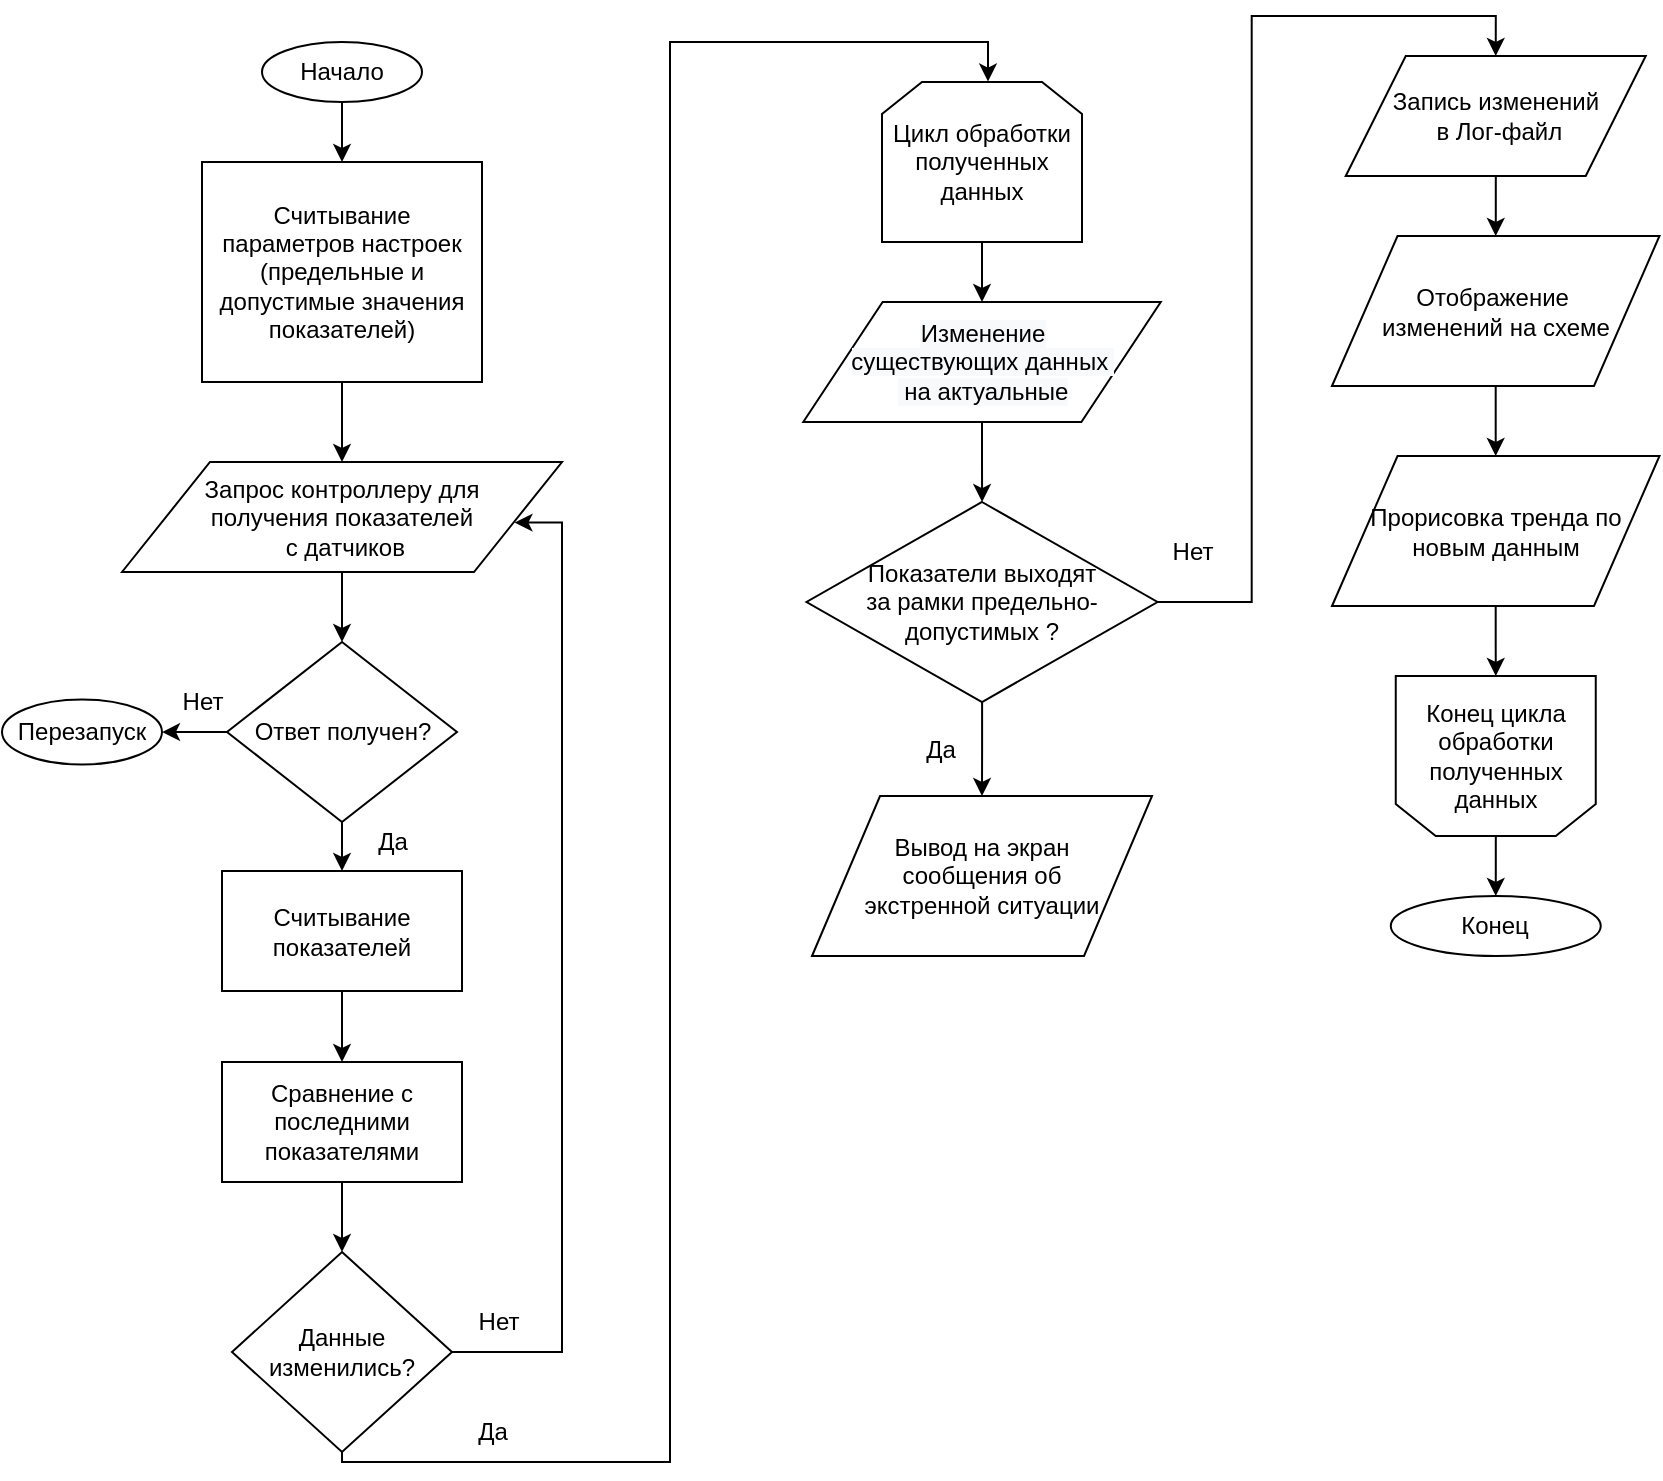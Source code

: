 <mxfile version="13.1.1" type="device"><diagram id="C5RBs43oDa-KdzZeNtuy" name="Page-1"><mxGraphModel dx="1730" dy="967" grid="0" gridSize="10" guides="1" tooltips="1" connect="1" arrows="1" fold="1" page="0" pageScale="1" pageWidth="827" pageHeight="1169" math="0" shadow="0"><root><mxCell id="WIyWlLk6GJQsqaUBKTNV-0"/><mxCell id="WIyWlLk6GJQsqaUBKTNV-1" parent="WIyWlLk6GJQsqaUBKTNV-0"/><mxCell id="VcNDqUswBRNrm4CvDN1k-18" value="" style="edgeStyle=orthogonalEdgeStyle;rounded=0;orthogonalLoop=1;jettySize=auto;html=1;" edge="1" parent="WIyWlLk6GJQsqaUBKTNV-1" source="VcNDqUswBRNrm4CvDN1k-0"><mxGeometry relative="1" as="geometry"><mxPoint x="220" y="320" as="targetPoint"/></mxGeometry></mxCell><mxCell id="VcNDqUswBRNrm4CvDN1k-0" value="Считывание параметров настроек (предельные и допустимые значения показателей)" style="rounded=0;whiteSpace=wrap;html=1;" vertex="1" parent="WIyWlLk6GJQsqaUBKTNV-1"><mxGeometry x="150" y="170" width="140" height="110" as="geometry"/></mxCell><mxCell id="VcNDqUswBRNrm4CvDN1k-19" value="" style="edgeStyle=orthogonalEdgeStyle;rounded=0;orthogonalLoop=1;jettySize=auto;html=1;exitX=0.5;exitY=1;exitDx=0;exitDy=0;" edge="1" parent="WIyWlLk6GJQsqaUBKTNV-1" source="VcNDqUswBRNrm4CvDN1k-42" target="VcNDqUswBRNrm4CvDN1k-10"><mxGeometry relative="1" as="geometry"><mxPoint x="220" y="370" as="sourcePoint"/></mxGeometry></mxCell><mxCell id="VcNDqUswBRNrm4CvDN1k-58" value="" style="edgeStyle=orthogonalEdgeStyle;rounded=0;orthogonalLoop=1;jettySize=auto;html=1;" edge="1" parent="WIyWlLk6GJQsqaUBKTNV-1" source="VcNDqUswBRNrm4CvDN1k-3" target="VcNDqUswBRNrm4CvDN1k-57"><mxGeometry relative="1" as="geometry"/></mxCell><mxCell id="VcNDqUswBRNrm4CvDN1k-3" value="Считывание показателей" style="rounded=0;whiteSpace=wrap;html=1;" vertex="1" parent="WIyWlLk6GJQsqaUBKTNV-1"><mxGeometry x="160" y="524.5" width="120" height="60" as="geometry"/></mxCell><mxCell id="VcNDqUswBRNrm4CvDN1k-6" style="edgeStyle=orthogonalEdgeStyle;rounded=0;orthogonalLoop=1;jettySize=auto;html=1;entryX=0.892;entryY=0.551;entryDx=0;entryDy=0;entryPerimeter=0;" edge="1" parent="WIyWlLk6GJQsqaUBKTNV-1" source="VcNDqUswBRNrm4CvDN1k-5" target="VcNDqUswBRNrm4CvDN1k-42"><mxGeometry relative="1" as="geometry"><mxPoint x="280" y="350" as="targetPoint"/><Array as="points"><mxPoint x="330" y="765"/><mxPoint x="330" y="350"/></Array></mxGeometry></mxCell><mxCell id="VcNDqUswBRNrm4CvDN1k-54" style="edgeStyle=orthogonalEdgeStyle;rounded=0;orthogonalLoop=1;jettySize=auto;html=1;entryX=0.532;entryY=-0.002;entryDx=0;entryDy=0;entryPerimeter=0;" edge="1" parent="WIyWlLk6GJQsqaUBKTNV-1" source="VcNDqUswBRNrm4CvDN1k-5" target="VcNDqUswBRNrm4CvDN1k-47"><mxGeometry relative="1" as="geometry"><Array as="points"><mxPoint x="220" y="820"/><mxPoint x="384" y="820"/><mxPoint x="384" y="110"/><mxPoint x="543" y="110"/><mxPoint x="543" y="130"/></Array></mxGeometry></mxCell><mxCell id="VcNDqUswBRNrm4CvDN1k-5" value="Данные изменились?" style="rhombus;whiteSpace=wrap;html=1;" vertex="1" parent="WIyWlLk6GJQsqaUBKTNV-1"><mxGeometry x="165" y="715" width="110" height="100" as="geometry"/></mxCell><mxCell id="VcNDqUswBRNrm4CvDN1k-7" value="Нет" style="text;html=1;align=center;verticalAlign=middle;resizable=0;points=[];autosize=1;" vertex="1" parent="WIyWlLk6GJQsqaUBKTNV-1"><mxGeometry x="277.5" y="740" width="40" height="20" as="geometry"/></mxCell><mxCell id="VcNDqUswBRNrm4CvDN1k-9" value="Да" style="text;html=1;align=center;verticalAlign=middle;resizable=0;points=[];autosize=1;" vertex="1" parent="WIyWlLk6GJQsqaUBKTNV-1"><mxGeometry x="280" y="795" width="30" height="20" as="geometry"/></mxCell><mxCell id="VcNDqUswBRNrm4CvDN1k-12" value="" style="edgeStyle=orthogonalEdgeStyle;rounded=0;orthogonalLoop=1;jettySize=auto;html=1;" edge="1" parent="WIyWlLk6GJQsqaUBKTNV-1" source="VcNDqUswBRNrm4CvDN1k-10" target="VcNDqUswBRNrm4CvDN1k-3"><mxGeometry relative="1" as="geometry"/></mxCell><mxCell id="VcNDqUswBRNrm4CvDN1k-30" value="" style="edgeStyle=orthogonalEdgeStyle;rounded=0;orthogonalLoop=1;jettySize=auto;html=1;" edge="1" parent="WIyWlLk6GJQsqaUBKTNV-1" source="VcNDqUswBRNrm4CvDN1k-10" target="VcNDqUswBRNrm4CvDN1k-29"><mxGeometry relative="1" as="geometry"/></mxCell><mxCell id="VcNDqUswBRNrm4CvDN1k-10" value="Ответ получен?" style="rhombus;whiteSpace=wrap;html=1;" vertex="1" parent="WIyWlLk6GJQsqaUBKTNV-1"><mxGeometry x="162.5" y="410" width="115" height="90" as="geometry"/></mxCell><mxCell id="VcNDqUswBRNrm4CvDN1k-29" value="Перезапуск" style="ellipse;whiteSpace=wrap;html=1;" vertex="1" parent="WIyWlLk6GJQsqaUBKTNV-1"><mxGeometry x="50" y="438.75" width="80" height="32.5" as="geometry"/></mxCell><mxCell id="VcNDqUswBRNrm4CvDN1k-37" value="" style="edgeStyle=orthogonalEdgeStyle;rounded=0;orthogonalLoop=1;jettySize=auto;html=1;" edge="1" parent="WIyWlLk6GJQsqaUBKTNV-1" source="VcNDqUswBRNrm4CvDN1k-36" target="VcNDqUswBRNrm4CvDN1k-0"><mxGeometry relative="1" as="geometry"/></mxCell><mxCell id="VcNDqUswBRNrm4CvDN1k-36" value="Начало" style="ellipse;whiteSpace=wrap;html=1;" vertex="1" parent="WIyWlLk6GJQsqaUBKTNV-1"><mxGeometry x="180" y="110" width="80" height="30" as="geometry"/></mxCell><mxCell id="VcNDqUswBRNrm4CvDN1k-38" value="Конец" style="ellipse;whiteSpace=wrap;html=1;" vertex="1" parent="WIyWlLk6GJQsqaUBKTNV-1"><mxGeometry x="744.38" y="537" width="105" height="30" as="geometry"/></mxCell><mxCell id="VcNDqUswBRNrm4CvDN1k-42" value="&lt;span&gt;Запрос контроллеру для &lt;br&gt;получения показателей&lt;br&gt;&amp;nbsp;с датчиков&lt;/span&gt;" style="shape=parallelogram;perimeter=parallelogramPerimeter;whiteSpace=wrap;html=1;" vertex="1" parent="WIyWlLk6GJQsqaUBKTNV-1"><mxGeometry x="110" y="320" width="220" height="55" as="geometry"/></mxCell><mxCell id="VcNDqUswBRNrm4CvDN1k-43" value="Нет" style="text;html=1;align=center;verticalAlign=middle;resizable=0;points=[];autosize=1;" vertex="1" parent="WIyWlLk6GJQsqaUBKTNV-1"><mxGeometry x="130" y="430" width="40" height="20" as="geometry"/></mxCell><mxCell id="VcNDqUswBRNrm4CvDN1k-44" value="Да" style="text;html=1;align=center;verticalAlign=middle;resizable=0;points=[];autosize=1;" vertex="1" parent="WIyWlLk6GJQsqaUBKTNV-1"><mxGeometry x="230" y="500" width="30" height="20" as="geometry"/></mxCell><mxCell id="VcNDqUswBRNrm4CvDN1k-78" value="" style="edgeStyle=orthogonalEdgeStyle;rounded=0;orthogonalLoop=1;jettySize=auto;html=1;" edge="1" parent="WIyWlLk6GJQsqaUBKTNV-1" source="VcNDqUswBRNrm4CvDN1k-45" target="VcNDqUswBRNrm4CvDN1k-72"><mxGeometry relative="1" as="geometry"/></mxCell><mxCell id="VcNDqUswBRNrm4CvDN1k-45" value="&lt;span&gt;Запись изменений&lt;br&gt;&amp;nbsp;в Лог-файл&lt;/span&gt;" style="shape=parallelogram;perimeter=parallelogramPerimeter;whiteSpace=wrap;html=1;" vertex="1" parent="WIyWlLk6GJQsqaUBKTNV-1"><mxGeometry x="721.87" y="117" width="150" height="60" as="geometry"/></mxCell><mxCell id="VcNDqUswBRNrm4CvDN1k-76" value="" style="edgeStyle=orthogonalEdgeStyle;rounded=0;orthogonalLoop=1;jettySize=auto;html=1;" edge="1" parent="WIyWlLk6GJQsqaUBKTNV-1" source="VcNDqUswBRNrm4CvDN1k-47" target="VcNDqUswBRNrm4CvDN1k-74"><mxGeometry relative="1" as="geometry"/></mxCell><mxCell id="VcNDqUswBRNrm4CvDN1k-47" value="Цикл обработки полученных данных" style="shape=loopLimit;whiteSpace=wrap;html=1;size=20;" vertex="1" parent="WIyWlLk6GJQsqaUBKTNV-1"><mxGeometry x="490" y="130" width="100" height="80" as="geometry"/></mxCell><mxCell id="VcNDqUswBRNrm4CvDN1k-52" style="edgeStyle=orthogonalEdgeStyle;rounded=0;orthogonalLoop=1;jettySize=auto;html=1;entryX=0.5;entryY=0;entryDx=0;entryDy=0;" edge="1" parent="WIyWlLk6GJQsqaUBKTNV-1" source="VcNDqUswBRNrm4CvDN1k-49" target="VcNDqUswBRNrm4CvDN1k-38"><mxGeometry relative="1" as="geometry"/></mxCell><mxCell id="VcNDqUswBRNrm4CvDN1k-49" value="Конец цикла обработки полученных данных" style="shape=loopLimit;whiteSpace=wrap;html=1;size=20;direction=west;" vertex="1" parent="WIyWlLk6GJQsqaUBKTNV-1"><mxGeometry x="746.88" y="427" width="100" height="80" as="geometry"/></mxCell><mxCell id="VcNDqUswBRNrm4CvDN1k-87" value="" style="edgeStyle=orthogonalEdgeStyle;rounded=0;orthogonalLoop=1;jettySize=auto;html=1;" edge="1" parent="WIyWlLk6GJQsqaUBKTNV-1" source="VcNDqUswBRNrm4CvDN1k-55" target="VcNDqUswBRNrm4CvDN1k-67"><mxGeometry relative="1" as="geometry"/></mxCell><mxCell id="VcNDqUswBRNrm4CvDN1k-88" style="edgeStyle=orthogonalEdgeStyle;rounded=0;orthogonalLoop=1;jettySize=auto;html=1;entryX=0.5;entryY=0;entryDx=0;entryDy=0;" edge="1" parent="WIyWlLk6GJQsqaUBKTNV-1" source="VcNDqUswBRNrm4CvDN1k-55" target="VcNDqUswBRNrm4CvDN1k-45"><mxGeometry relative="1" as="geometry"/></mxCell><mxCell id="VcNDqUswBRNrm4CvDN1k-55" value="Показатели выходят &lt;br&gt;за рамки предельно-допустимых ?" style="rhombus;whiteSpace=wrap;html=1;" vertex="1" parent="WIyWlLk6GJQsqaUBKTNV-1"><mxGeometry x="452.26" y="340" width="175.5" height="100" as="geometry"/></mxCell><mxCell id="VcNDqUswBRNrm4CvDN1k-59" value="" style="edgeStyle=orthogonalEdgeStyle;rounded=0;orthogonalLoop=1;jettySize=auto;html=1;" edge="1" parent="WIyWlLk6GJQsqaUBKTNV-1" source="VcNDqUswBRNrm4CvDN1k-57" target="VcNDqUswBRNrm4CvDN1k-5"><mxGeometry relative="1" as="geometry"/></mxCell><mxCell id="VcNDqUswBRNrm4CvDN1k-57" value="Сравнение с последними показателями" style="rounded=0;whiteSpace=wrap;html=1;" vertex="1" parent="WIyWlLk6GJQsqaUBKTNV-1"><mxGeometry x="160" y="620" width="120" height="60" as="geometry"/></mxCell><mxCell id="VcNDqUswBRNrm4CvDN1k-63" value="Нет" style="text;html=1;align=center;verticalAlign=middle;resizable=0;points=[];autosize=1;" vertex="1" parent="WIyWlLk6GJQsqaUBKTNV-1"><mxGeometry x="625.01" y="355" width="40" height="20" as="geometry"/></mxCell><mxCell id="VcNDqUswBRNrm4CvDN1k-66" value="Да" style="text;html=1;align=center;verticalAlign=middle;resizable=0;points=[];autosize=1;" vertex="1" parent="WIyWlLk6GJQsqaUBKTNV-1"><mxGeometry x="504" y="454" width="30" height="20" as="geometry"/></mxCell><mxCell id="VcNDqUswBRNrm4CvDN1k-67" value="Вывод на экран &lt;br&gt;сообщения об &lt;br&gt;экстренной ситуации" style="shape=parallelogram;perimeter=parallelogramPerimeter;whiteSpace=wrap;html=1;" vertex="1" parent="WIyWlLk6GJQsqaUBKTNV-1"><mxGeometry x="455.01" y="487" width="170" height="80" as="geometry"/></mxCell><mxCell id="VcNDqUswBRNrm4CvDN1k-85" value="" style="edgeStyle=orthogonalEdgeStyle;rounded=0;orthogonalLoop=1;jettySize=auto;html=1;" edge="1" parent="WIyWlLk6GJQsqaUBKTNV-1" source="VcNDqUswBRNrm4CvDN1k-72" target="VcNDqUswBRNrm4CvDN1k-82"><mxGeometry relative="1" as="geometry"/></mxCell><mxCell id="VcNDqUswBRNrm4CvDN1k-72" value="&lt;span&gt;Отображение&amp;nbsp;&lt;/span&gt;&lt;br&gt;&lt;span&gt;изменений на схеме&lt;/span&gt;" style="shape=parallelogram;perimeter=parallelogramPerimeter;whiteSpace=wrap;html=1;" vertex="1" parent="WIyWlLk6GJQsqaUBKTNV-1"><mxGeometry x="715" y="207" width="163.74" height="75" as="geometry"/></mxCell><mxCell id="VcNDqUswBRNrm4CvDN1k-77" value="" style="edgeStyle=orthogonalEdgeStyle;rounded=0;orthogonalLoop=1;jettySize=auto;html=1;" edge="1" parent="WIyWlLk6GJQsqaUBKTNV-1" source="VcNDqUswBRNrm4CvDN1k-74" target="VcNDqUswBRNrm4CvDN1k-55"><mxGeometry relative="1" as="geometry"/></mxCell><mxCell id="VcNDqUswBRNrm4CvDN1k-74" value="&lt;span style=&quot;color: rgb(0 , 0 , 0) ; font-family: &amp;#34;helvetica&amp;#34; ; font-size: 12px ; font-style: normal ; font-weight: 400 ; letter-spacing: normal ; text-align: center ; text-indent: 0px ; text-transform: none ; word-spacing: 0px ; background-color: rgb(248 , 249 , 250) ; float: none ; display: inline&quot;&gt;Изменение &lt;br&gt;существующих данных&amp;nbsp;&lt;br&gt;&amp;nbsp;на актуальные&lt;/span&gt;" style="shape=parallelogram;perimeter=parallelogramPerimeter;whiteSpace=wrap;html=1;size=0.222;" vertex="1" parent="WIyWlLk6GJQsqaUBKTNV-1"><mxGeometry x="450.63" y="240" width="178.75" height="60" as="geometry"/></mxCell><mxCell id="VcNDqUswBRNrm4CvDN1k-86" value="" style="edgeStyle=orthogonalEdgeStyle;rounded=0;orthogonalLoop=1;jettySize=auto;html=1;" edge="1" parent="WIyWlLk6GJQsqaUBKTNV-1" source="VcNDqUswBRNrm4CvDN1k-82" target="VcNDqUswBRNrm4CvDN1k-49"><mxGeometry relative="1" as="geometry"/></mxCell><mxCell id="VcNDqUswBRNrm4CvDN1k-82" value="Прорисовка тренда по новым данным" style="shape=parallelogram;perimeter=parallelogramPerimeter;whiteSpace=wrap;html=1;" vertex="1" parent="WIyWlLk6GJQsqaUBKTNV-1"><mxGeometry x="715.01" y="317" width="163.74" height="75" as="geometry"/></mxCell></root></mxGraphModel></diagram></mxfile>
